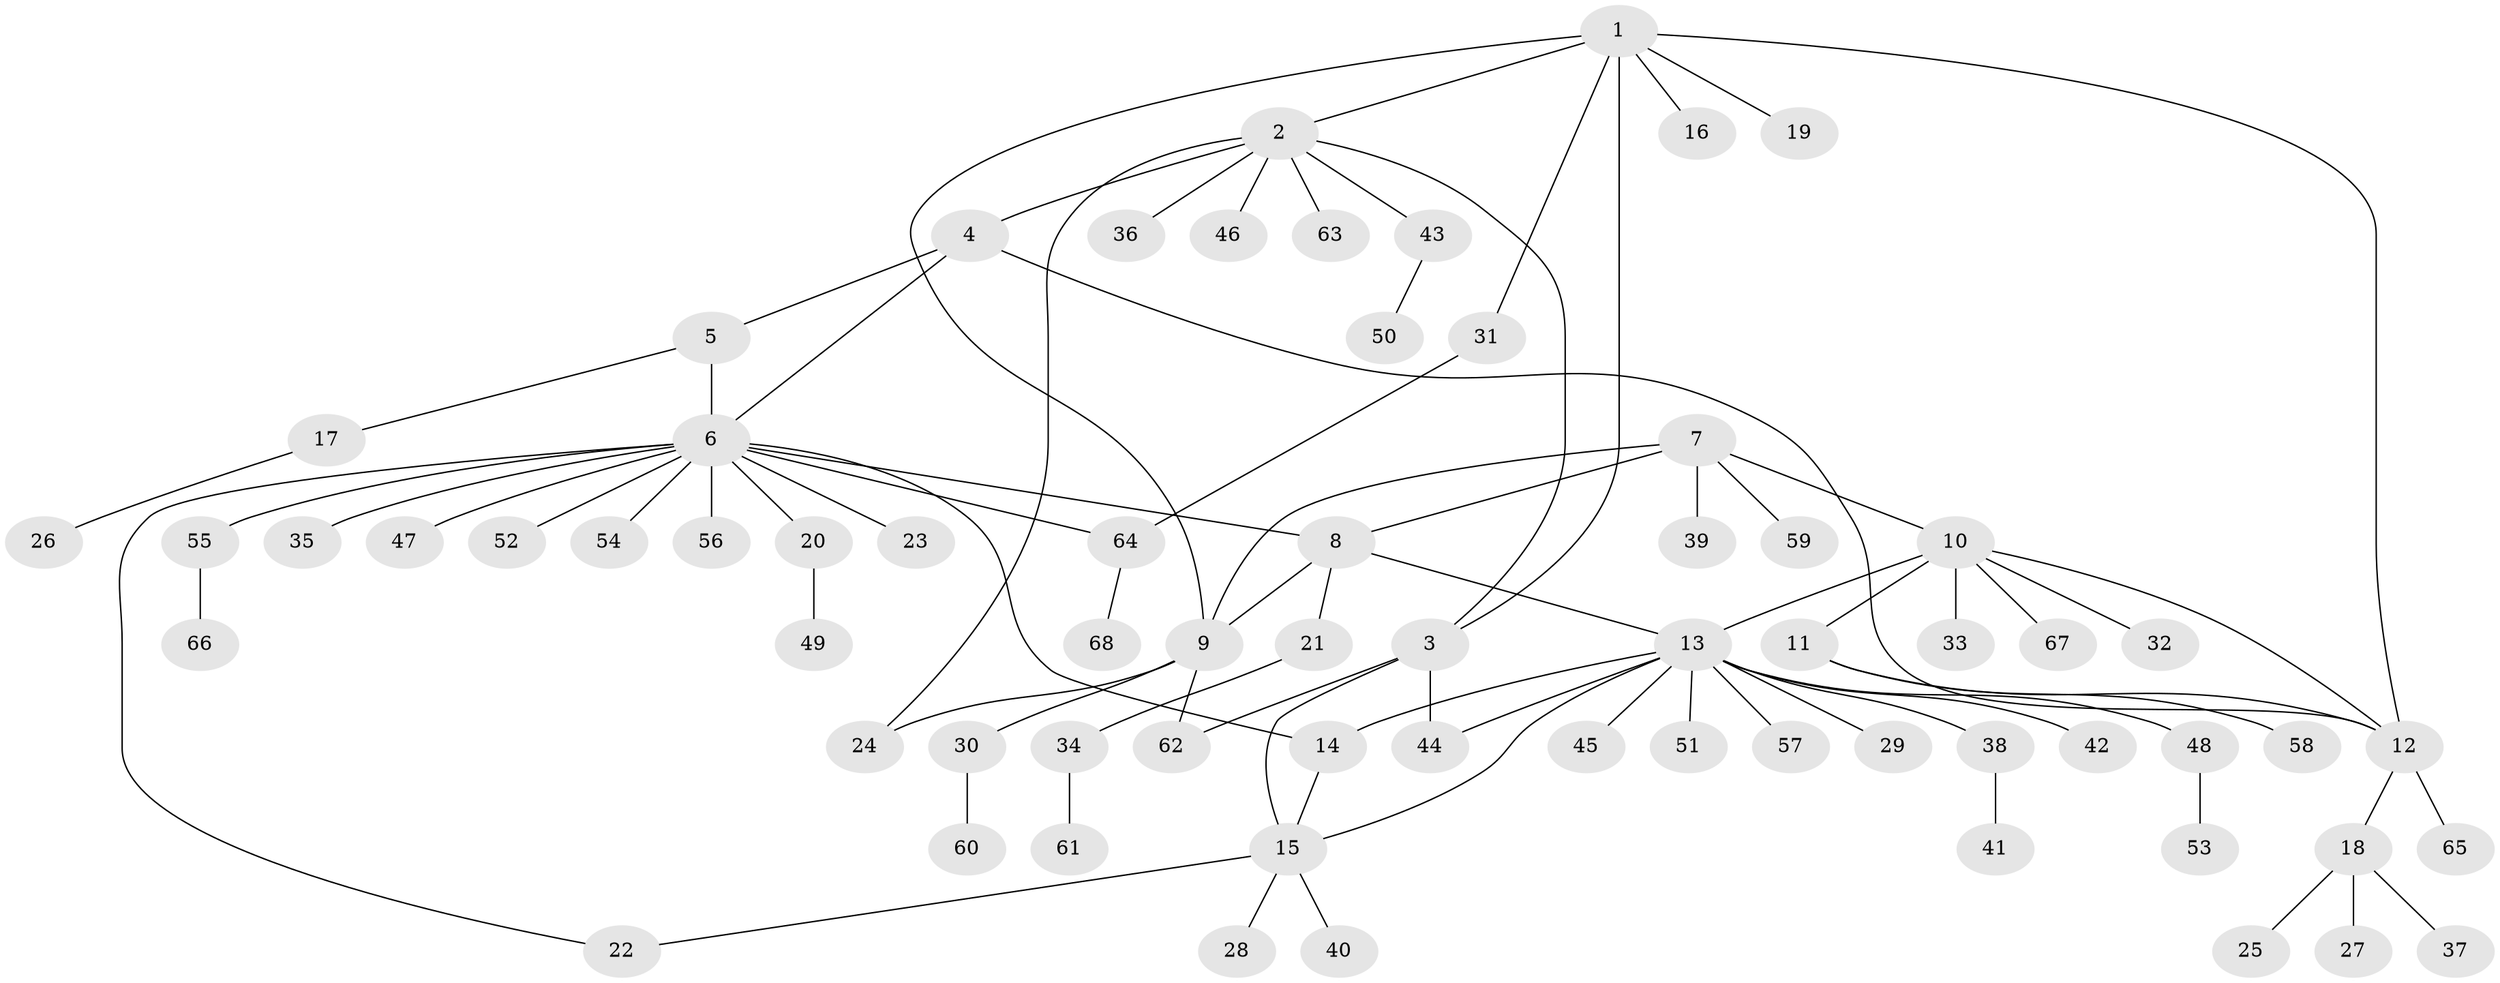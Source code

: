 // Generated by graph-tools (version 1.1) at 2025/55/03/09/25 04:55:20]
// undirected, 68 vertices, 83 edges
graph export_dot {
graph [start="1"]
  node [color=gray90,style=filled];
  1;
  2;
  3;
  4;
  5;
  6;
  7;
  8;
  9;
  10;
  11;
  12;
  13;
  14;
  15;
  16;
  17;
  18;
  19;
  20;
  21;
  22;
  23;
  24;
  25;
  26;
  27;
  28;
  29;
  30;
  31;
  32;
  33;
  34;
  35;
  36;
  37;
  38;
  39;
  40;
  41;
  42;
  43;
  44;
  45;
  46;
  47;
  48;
  49;
  50;
  51;
  52;
  53;
  54;
  55;
  56;
  57;
  58;
  59;
  60;
  61;
  62;
  63;
  64;
  65;
  66;
  67;
  68;
  1 -- 2;
  1 -- 3;
  1 -- 9;
  1 -- 12;
  1 -- 16;
  1 -- 19;
  1 -- 31;
  2 -- 3;
  2 -- 4;
  2 -- 24;
  2 -- 36;
  2 -- 43;
  2 -- 46;
  2 -- 63;
  3 -- 15;
  3 -- 44;
  3 -- 62;
  4 -- 5;
  4 -- 6;
  4 -- 12;
  5 -- 6;
  5 -- 17;
  6 -- 8;
  6 -- 14;
  6 -- 20;
  6 -- 22;
  6 -- 23;
  6 -- 35;
  6 -- 47;
  6 -- 52;
  6 -- 54;
  6 -- 55;
  6 -- 56;
  6 -- 64;
  7 -- 8;
  7 -- 9;
  7 -- 10;
  7 -- 39;
  7 -- 59;
  8 -- 9;
  8 -- 13;
  8 -- 21;
  9 -- 24;
  9 -- 30;
  9 -- 62;
  10 -- 11;
  10 -- 12;
  10 -- 13;
  10 -- 32;
  10 -- 33;
  10 -- 67;
  11 -- 12;
  11 -- 58;
  12 -- 18;
  12 -- 65;
  13 -- 14;
  13 -- 15;
  13 -- 29;
  13 -- 38;
  13 -- 42;
  13 -- 44;
  13 -- 45;
  13 -- 48;
  13 -- 51;
  13 -- 57;
  14 -- 15;
  15 -- 22;
  15 -- 28;
  15 -- 40;
  17 -- 26;
  18 -- 25;
  18 -- 27;
  18 -- 37;
  20 -- 49;
  21 -- 34;
  30 -- 60;
  31 -- 64;
  34 -- 61;
  38 -- 41;
  43 -- 50;
  48 -- 53;
  55 -- 66;
  64 -- 68;
}
